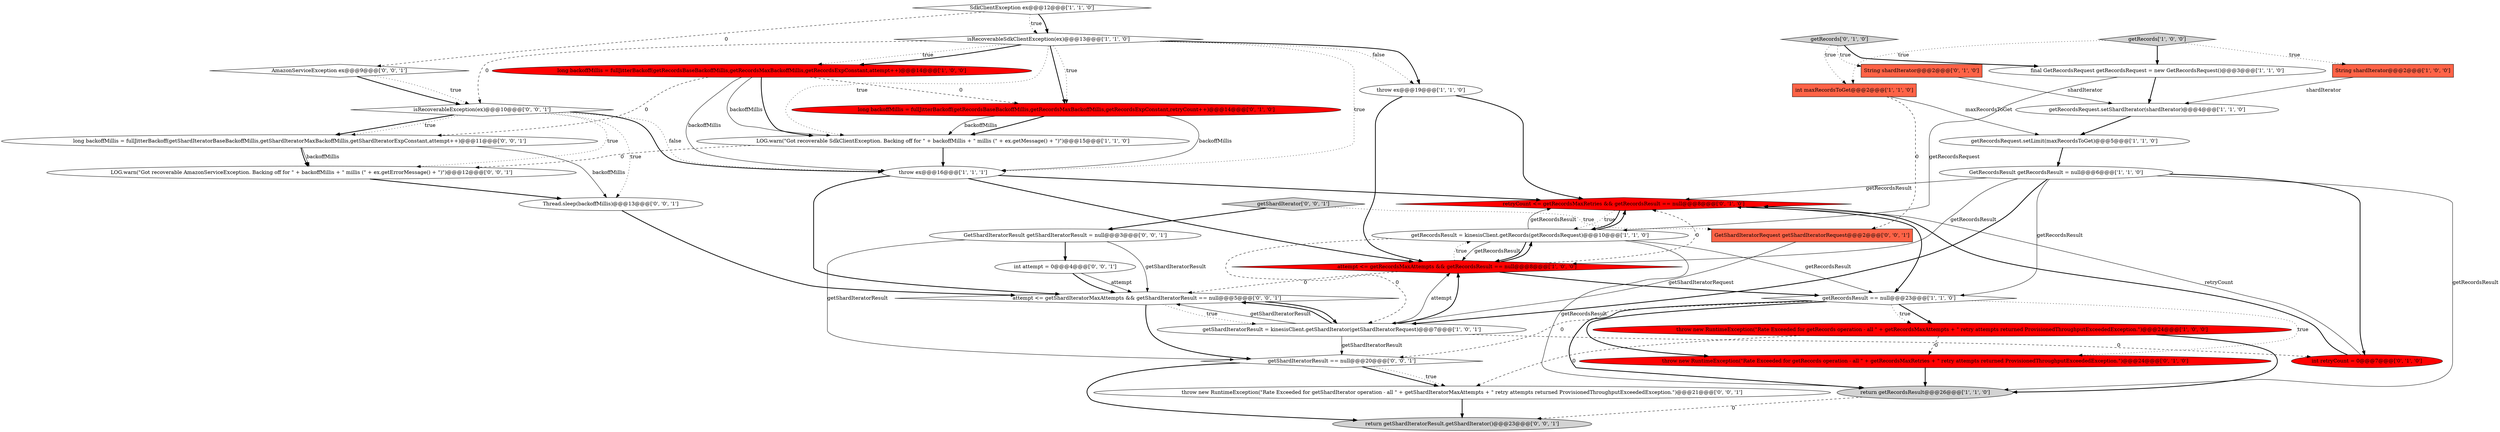 digraph {
22 [style = filled, label = "retryCount <= getRecordsMaxRetries && getRecordsResult == null@@@8@@@['0', '1', '0']", fillcolor = red, shape = diamond image = "AAA1AAABBB2BBB"];
23 [style = filled, label = "getRecords['0', '1', '0']", fillcolor = lightgray, shape = diamond image = "AAA0AAABBB2BBB"];
13 [style = filled, label = "attempt <= getRecordsMaxAttempts && getRecordsResult == null@@@8@@@['1', '0', '0']", fillcolor = red, shape = diamond image = "AAA1AAABBB1BBB"];
32 [style = filled, label = "long backoffMillis = fullJitterBackoff(getShardIteratorBaseBackoffMillis,getShardIteratorMaxBackoffMillis,getShardIteratorExpConstant,attempt++)@@@11@@@['0', '0', '1']", fillcolor = white, shape = ellipse image = "AAA0AAABBB3BBB"];
15 [style = filled, label = "int maxRecordsToGet@@@2@@@['1', '1', '0']", fillcolor = tomato, shape = box image = "AAA0AAABBB1BBB"];
31 [style = filled, label = "throw new RuntimeException(\"Rate Exceeded for getShardIterator operation - all \" + getShardIteratorMaxAttempts + \" retry attempts returned ProvisionedThroughputExceededException.\")@@@21@@@['0', '0', '1']", fillcolor = white, shape = ellipse image = "AAA0AAABBB3BBB"];
18 [style = filled, label = "getShardIteratorResult = kinesisClient.getShardIterator(getShardIteratorRequest)@@@7@@@['1', '0', '1']", fillcolor = white, shape = ellipse image = "AAA0AAABBB1BBB"];
12 [style = filled, label = "getRecords['1', '0', '0']", fillcolor = lightgray, shape = diamond image = "AAA0AAABBB1BBB"];
11 [style = filled, label = "getRecordsResult == null@@@23@@@['1', '1', '0']", fillcolor = white, shape = diamond image = "AAA0AAABBB1BBB"];
16 [style = filled, label = "return getRecordsResult@@@26@@@['1', '1', '0']", fillcolor = lightgray, shape = ellipse image = "AAA0AAABBB1BBB"];
26 [style = filled, label = "GetShardIteratorResult getShardIteratorResult = null@@@3@@@['0', '0', '1']", fillcolor = white, shape = ellipse image = "AAA0AAABBB3BBB"];
17 [style = filled, label = "throw ex@@@16@@@['1', '1', '1']", fillcolor = white, shape = ellipse image = "AAA0AAABBB1BBB"];
36 [style = filled, label = "getShardIteratorResult == null@@@20@@@['0', '0', '1']", fillcolor = white, shape = diamond image = "AAA0AAABBB3BBB"];
6 [style = filled, label = "final GetRecordsRequest getRecordsRequest = new GetRecordsRequest()@@@3@@@['1', '1', '0']", fillcolor = white, shape = ellipse image = "AAA0AAABBB1BBB"];
1 [style = filled, label = "getRecordsResult = kinesisClient.getRecords(getRecordsRequest)@@@10@@@['1', '1', '0']", fillcolor = white, shape = ellipse image = "AAA0AAABBB1BBB"];
19 [style = filled, label = "String shardIterator@@@2@@@['0', '1', '0']", fillcolor = tomato, shape = box image = "AAA0AAABBB2BBB"];
3 [style = filled, label = "getRecordsRequest.setLimit(maxRecordsToGet)@@@5@@@['1', '1', '0']", fillcolor = white, shape = ellipse image = "AAA0AAABBB1BBB"];
20 [style = filled, label = "long backoffMillis = fullJitterBackoff(getRecordsBaseBackoffMillis,getRecordsMaxBackoffMillis,getRecordsExpConstant,retryCount++)@@@14@@@['0', '1', '0']", fillcolor = red, shape = ellipse image = "AAA1AAABBB2BBB"];
29 [style = filled, label = "attempt <= getShardIteratorMaxAttempts && getShardIteratorResult == null@@@5@@@['0', '0', '1']", fillcolor = white, shape = diamond image = "AAA0AAABBB3BBB"];
14 [style = filled, label = "throw new RuntimeException(\"Rate Exceeded for getRecords operation - all \" + getRecordsMaxAttempts + \" retry attempts returned ProvisionedThroughputExceededException.\")@@@24@@@['1', '0', '0']", fillcolor = red, shape = ellipse image = "AAA1AAABBB1BBB"];
5 [style = filled, label = "isRecoverableSdkClientException(ex)@@@13@@@['1', '1', '0']", fillcolor = white, shape = diamond image = "AAA0AAABBB1BBB"];
34 [style = filled, label = "return getShardIteratorResult.getShardIterator()@@@23@@@['0', '0', '1']", fillcolor = lightgray, shape = ellipse image = "AAA0AAABBB3BBB"];
9 [style = filled, label = "LOG.warn(\"Got recoverable SdkClientException. Backing off for \" + backoffMillis + \" millis (\" + ex.getMessage() + \")\")@@@15@@@['1', '1', '0']", fillcolor = white, shape = ellipse image = "AAA0AAABBB1BBB"];
37 [style = filled, label = "GetShardIteratorRequest getShardIteratorRequest@@@2@@@['0', '0', '1']", fillcolor = tomato, shape = box image = "AAA0AAABBB3BBB"];
10 [style = filled, label = "SdkClientException ex@@@12@@@['1', '1', '0']", fillcolor = white, shape = diamond image = "AAA0AAABBB1BBB"];
25 [style = filled, label = "Thread.sleep(backoffMillis)@@@13@@@['0', '0', '1']", fillcolor = white, shape = ellipse image = "AAA0AAABBB3BBB"];
27 [style = filled, label = "getShardIterator['0', '0', '1']", fillcolor = lightgray, shape = diamond image = "AAA0AAABBB3BBB"];
4 [style = filled, label = "String shardIterator@@@2@@@['1', '0', '0']", fillcolor = tomato, shape = box image = "AAA0AAABBB1BBB"];
28 [style = filled, label = "isRecoverableException(ex)@@@10@@@['0', '0', '1']", fillcolor = white, shape = diamond image = "AAA0AAABBB3BBB"];
7 [style = filled, label = "long backoffMillis = fullJitterBackoff(getRecordsBaseBackoffMillis,getRecordsMaxBackoffMillis,getRecordsExpConstant,attempt++)@@@14@@@['1', '0', '0']", fillcolor = red, shape = ellipse image = "AAA1AAABBB1BBB"];
33 [style = filled, label = "int attempt = 0@@@4@@@['0', '0', '1']", fillcolor = white, shape = ellipse image = "AAA0AAABBB3BBB"];
8 [style = filled, label = "GetRecordsResult getRecordsResult = null@@@6@@@['1', '1', '0']", fillcolor = white, shape = ellipse image = "AAA0AAABBB1BBB"];
30 [style = filled, label = "LOG.warn(\"Got recoverable AmazonServiceException. Backing off for \" + backoffMillis + \" millis (\" + ex.getErrorMessage() + \")\")@@@12@@@['0', '0', '1']", fillcolor = white, shape = ellipse image = "AAA0AAABBB3BBB"];
21 [style = filled, label = "int retryCount = 0@@@7@@@['0', '1', '0']", fillcolor = red, shape = ellipse image = "AAA1AAABBB2BBB"];
35 [style = filled, label = "AmazonServiceException ex@@@9@@@['0', '0', '1']", fillcolor = white, shape = diamond image = "AAA0AAABBB3BBB"];
0 [style = filled, label = "throw ex@@@19@@@['1', '1', '0']", fillcolor = white, shape = ellipse image = "AAA0AAABBB1BBB"];
24 [style = filled, label = "throw new RuntimeException(\"Rate Exceeded for getRecords operation - all \" + getRecordsMaxRetries + \" retry attempts returned ProvisionedThroughputExceededException.\")@@@24@@@['0', '1', '0']", fillcolor = red, shape = ellipse image = "AAA1AAABBB2BBB"];
2 [style = filled, label = "getRecordsRequest.setShardIterator(shardIterator)@@@4@@@['1', '1', '0']", fillcolor = white, shape = ellipse image = "AAA0AAABBB1BBB"];
7->9 [style = solid, label="backoffMillis"];
14->24 [style = dashed, label="0"];
0->13 [style = bold, label=""];
19->2 [style = solid, label="shardIterator"];
11->14 [style = bold, label=""];
5->20 [style = bold, label=""];
20->9 [style = bold, label=""];
28->25 [style = dotted, label="true"];
6->1 [style = solid, label="getRecordsRequest"];
8->13 [style = solid, label="getRecordsResult"];
12->15 [style = dotted, label="true"];
7->20 [style = dashed, label="0"];
1->18 [style = dashed, label="0"];
25->29 [style = bold, label=""];
1->13 [style = bold, label=""];
13->1 [style = bold, label=""];
29->18 [style = bold, label=""];
7->9 [style = bold, label=""];
28->30 [style = dotted, label="true"];
5->28 [style = dashed, label="0"];
5->0 [style = bold, label=""];
18->29 [style = solid, label="getShardIteratorResult"];
8->22 [style = solid, label="getRecordsResult"];
18->21 [style = dashed, label="0"];
15->3 [style = solid, label="maxRecordsToGet"];
5->9 [style = dotted, label="true"];
23->15 [style = dotted, label="true"];
9->30 [style = dashed, label="0"];
14->16 [style = bold, label=""];
11->16 [style = bold, label=""];
29->36 [style = bold, label=""];
29->18 [style = dotted, label="true"];
8->18 [style = bold, label=""];
13->29 [style = dashed, label="0"];
8->16 [style = solid, label="getRecordsResult"];
36->31 [style = bold, label=""];
11->14 [style = dotted, label="true"];
9->17 [style = bold, label=""];
23->19 [style = dotted, label="true"];
32->25 [style = solid, label="backoffMillis"];
11->36 [style = dashed, label="0"];
13->11 [style = bold, label=""];
36->31 [style = dotted, label="true"];
6->2 [style = bold, label=""];
33->29 [style = bold, label=""];
35->28 [style = bold, label=""];
16->34 [style = dashed, label="0"];
18->13 [style = solid, label="attempt"];
21->22 [style = bold, label=""];
5->7 [style = dotted, label="true"];
5->7 [style = bold, label=""];
1->22 [style = solid, label="getRecordsResult"];
12->4 [style = dotted, label="true"];
10->35 [style = dashed, label="0"];
22->11 [style = bold, label=""];
11->24 [style = dotted, label="true"];
28->17 [style = dotted, label="false"];
27->26 [style = bold, label=""];
14->31 [style = dashed, label="0"];
26->29 [style = solid, label="getShardIteratorResult"];
37->18 [style = solid, label="getShardIteratorRequest"];
2->3 [style = bold, label=""];
1->11 [style = solid, label="getRecordsResult"];
11->24 [style = bold, label=""];
32->30 [style = bold, label=""];
27->37 [style = dotted, label="true"];
21->22 [style = solid, label="retryCount"];
31->34 [style = bold, label=""];
28->32 [style = bold, label=""];
22->1 [style = dotted, label="true"];
28->32 [style = dotted, label="true"];
32->30 [style = solid, label="backoffMillis"];
10->5 [style = bold, label=""];
3->8 [style = bold, label=""];
23->6 [style = bold, label=""];
28->17 [style = bold, label=""];
7->32 [style = dashed, label="0"];
17->13 [style = bold, label=""];
7->17 [style = solid, label="backoffMillis"];
22->1 [style = bold, label=""];
36->34 [style = bold, label=""];
20->17 [style = solid, label="backoffMillis"];
5->17 [style = dotted, label="true"];
18->36 [style = solid, label="getShardIteratorResult"];
15->37 [style = dashed, label="0"];
8->11 [style = solid, label="getRecordsResult"];
1->13 [style = solid, label="getRecordsResult"];
26->36 [style = solid, label="getShardIteratorResult"];
30->25 [style = bold, label=""];
20->9 [style = solid, label="backoffMillis"];
17->22 [style = bold, label=""];
12->6 [style = bold, label=""];
10->5 [style = dotted, label="true"];
4->2 [style = solid, label="shardIterator"];
33->29 [style = solid, label="attempt"];
1->22 [style = bold, label=""];
24->16 [style = bold, label=""];
13->1 [style = dotted, label="true"];
5->0 [style = dotted, label="false"];
18->29 [style = bold, label=""];
0->22 [style = bold, label=""];
18->13 [style = bold, label=""];
8->21 [style = bold, label=""];
5->20 [style = dotted, label="true"];
1->16 [style = solid, label="getRecordsResult"];
35->28 [style = dotted, label="true"];
17->29 [style = bold, label=""];
26->33 [style = bold, label=""];
13->22 [style = dashed, label="0"];
}
